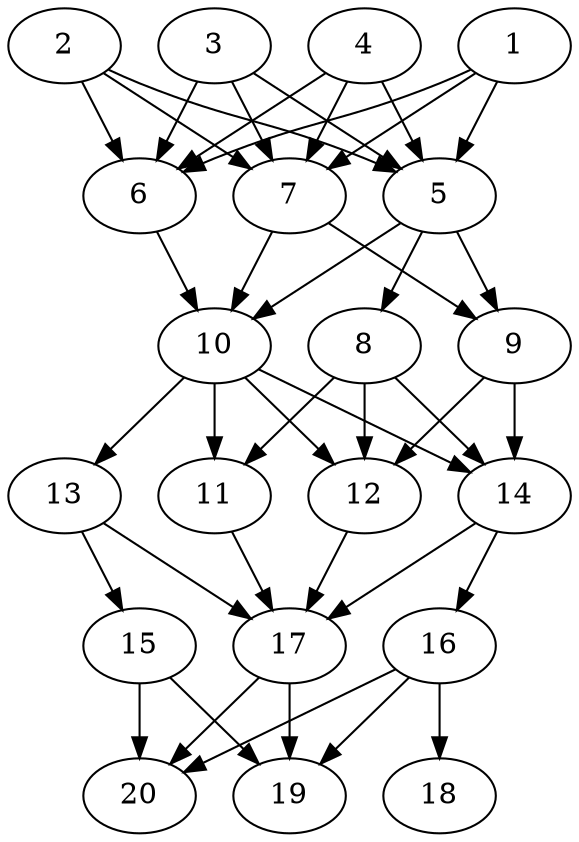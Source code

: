 // DAG automatically generated by daggen at Thu Oct  3 13:58:43 2019
// ./daggen --dot -n 20 --ccr 0.5 --fat 0.5 --regular 0.9 --density 0.9 --mindata 5242880 --maxdata 52428800 
digraph G {
  1 [size="36515840", alpha="0.18", expect_size="18257920"] 
  1 -> 5 [size ="18257920"]
  1 -> 6 [size ="18257920"]
  1 -> 7 [size ="18257920"]
  2 [size="78700544", alpha="0.01", expect_size="39350272"] 
  2 -> 5 [size ="39350272"]
  2 -> 6 [size ="39350272"]
  2 -> 7 [size ="39350272"]
  3 [size="13365248", alpha="0.07", expect_size="6682624"] 
  3 -> 5 [size ="6682624"]
  3 -> 6 [size ="6682624"]
  3 -> 7 [size ="6682624"]
  4 [size="34381824", alpha="0.03", expect_size="17190912"] 
  4 -> 5 [size ="17190912"]
  4 -> 6 [size ="17190912"]
  4 -> 7 [size ="17190912"]
  5 [size="54763520", alpha="0.19", expect_size="27381760"] 
  5 -> 8 [size ="27381760"]
  5 -> 9 [size ="27381760"]
  5 -> 10 [size ="27381760"]
  6 [size="64403456", alpha="0.09", expect_size="32201728"] 
  6 -> 10 [size ="32201728"]
  7 [size="24733696", alpha="0.07", expect_size="12366848"] 
  7 -> 9 [size ="12366848"]
  7 -> 10 [size ="12366848"]
  8 [size="79595520", alpha="0.07", expect_size="39797760"] 
  8 -> 11 [size ="39797760"]
  8 -> 12 [size ="39797760"]
  8 -> 14 [size ="39797760"]
  9 [size="11495424", alpha="0.08", expect_size="5747712"] 
  9 -> 12 [size ="5747712"]
  9 -> 14 [size ="5747712"]
  10 [size="37496832", alpha="0.09", expect_size="18748416"] 
  10 -> 11 [size ="18748416"]
  10 -> 12 [size ="18748416"]
  10 -> 13 [size ="18748416"]
  10 -> 14 [size ="18748416"]
  11 [size="56823808", alpha="0.03", expect_size="28411904"] 
  11 -> 17 [size ="28411904"]
  12 [size="49145856", alpha="0.10", expect_size="24572928"] 
  12 -> 17 [size ="24572928"]
  13 [size="52979712", alpha="0.06", expect_size="26489856"] 
  13 -> 15 [size ="26489856"]
  13 -> 17 [size ="26489856"]
  14 [size="87226368", alpha="0.20", expect_size="43613184"] 
  14 -> 16 [size ="43613184"]
  14 -> 17 [size ="43613184"]
  15 [size="103100416", alpha="0.18", expect_size="51550208"] 
  15 -> 19 [size ="51550208"]
  15 -> 20 [size ="51550208"]
  16 [size="99254272", alpha="0.14", expect_size="49627136"] 
  16 -> 18 [size ="49627136"]
  16 -> 19 [size ="49627136"]
  16 -> 20 [size ="49627136"]
  17 [size="47929344", alpha="0.06", expect_size="23964672"] 
  17 -> 19 [size ="23964672"]
  17 -> 20 [size ="23964672"]
  18 [size="79054848", alpha="0.13", expect_size="39527424"] 
  19 [size="17987584", alpha="0.16", expect_size="8993792"] 
  20 [size="54120448", alpha="0.13", expect_size="27060224"] 
}
